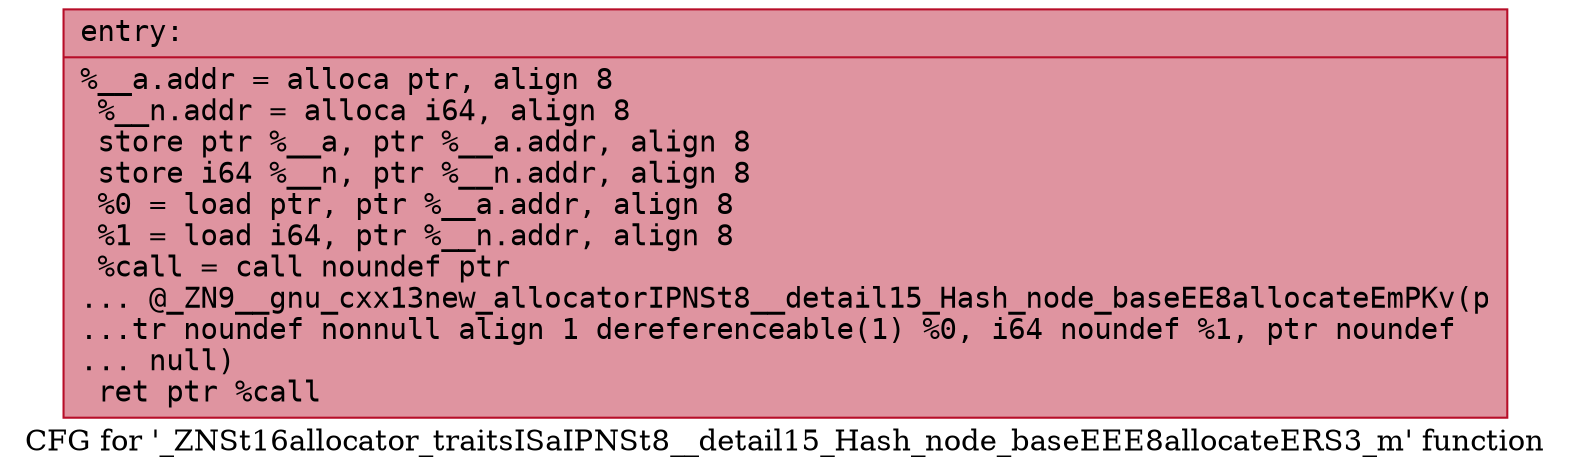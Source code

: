 digraph "CFG for '_ZNSt16allocator_traitsISaIPNSt8__detail15_Hash_node_baseEEE8allocateERS3_m' function" {
	label="CFG for '_ZNSt16allocator_traitsISaIPNSt8__detail15_Hash_node_baseEEE8allocateERS3_m' function";

	Node0x556bfe103de0 [shape=record,color="#b70d28ff", style=filled, fillcolor="#b70d2870" fontname="Courier",label="{entry:\l|  %__a.addr = alloca ptr, align 8\l  %__n.addr = alloca i64, align 8\l  store ptr %__a, ptr %__a.addr, align 8\l  store i64 %__n, ptr %__n.addr, align 8\l  %0 = load ptr, ptr %__a.addr, align 8\l  %1 = load i64, ptr %__n.addr, align 8\l  %call = call noundef ptr\l... @_ZN9__gnu_cxx13new_allocatorIPNSt8__detail15_Hash_node_baseEE8allocateEmPKv(p\l...tr noundef nonnull align 1 dereferenceable(1) %0, i64 noundef %1, ptr noundef\l... null)\l  ret ptr %call\l}"];
}
